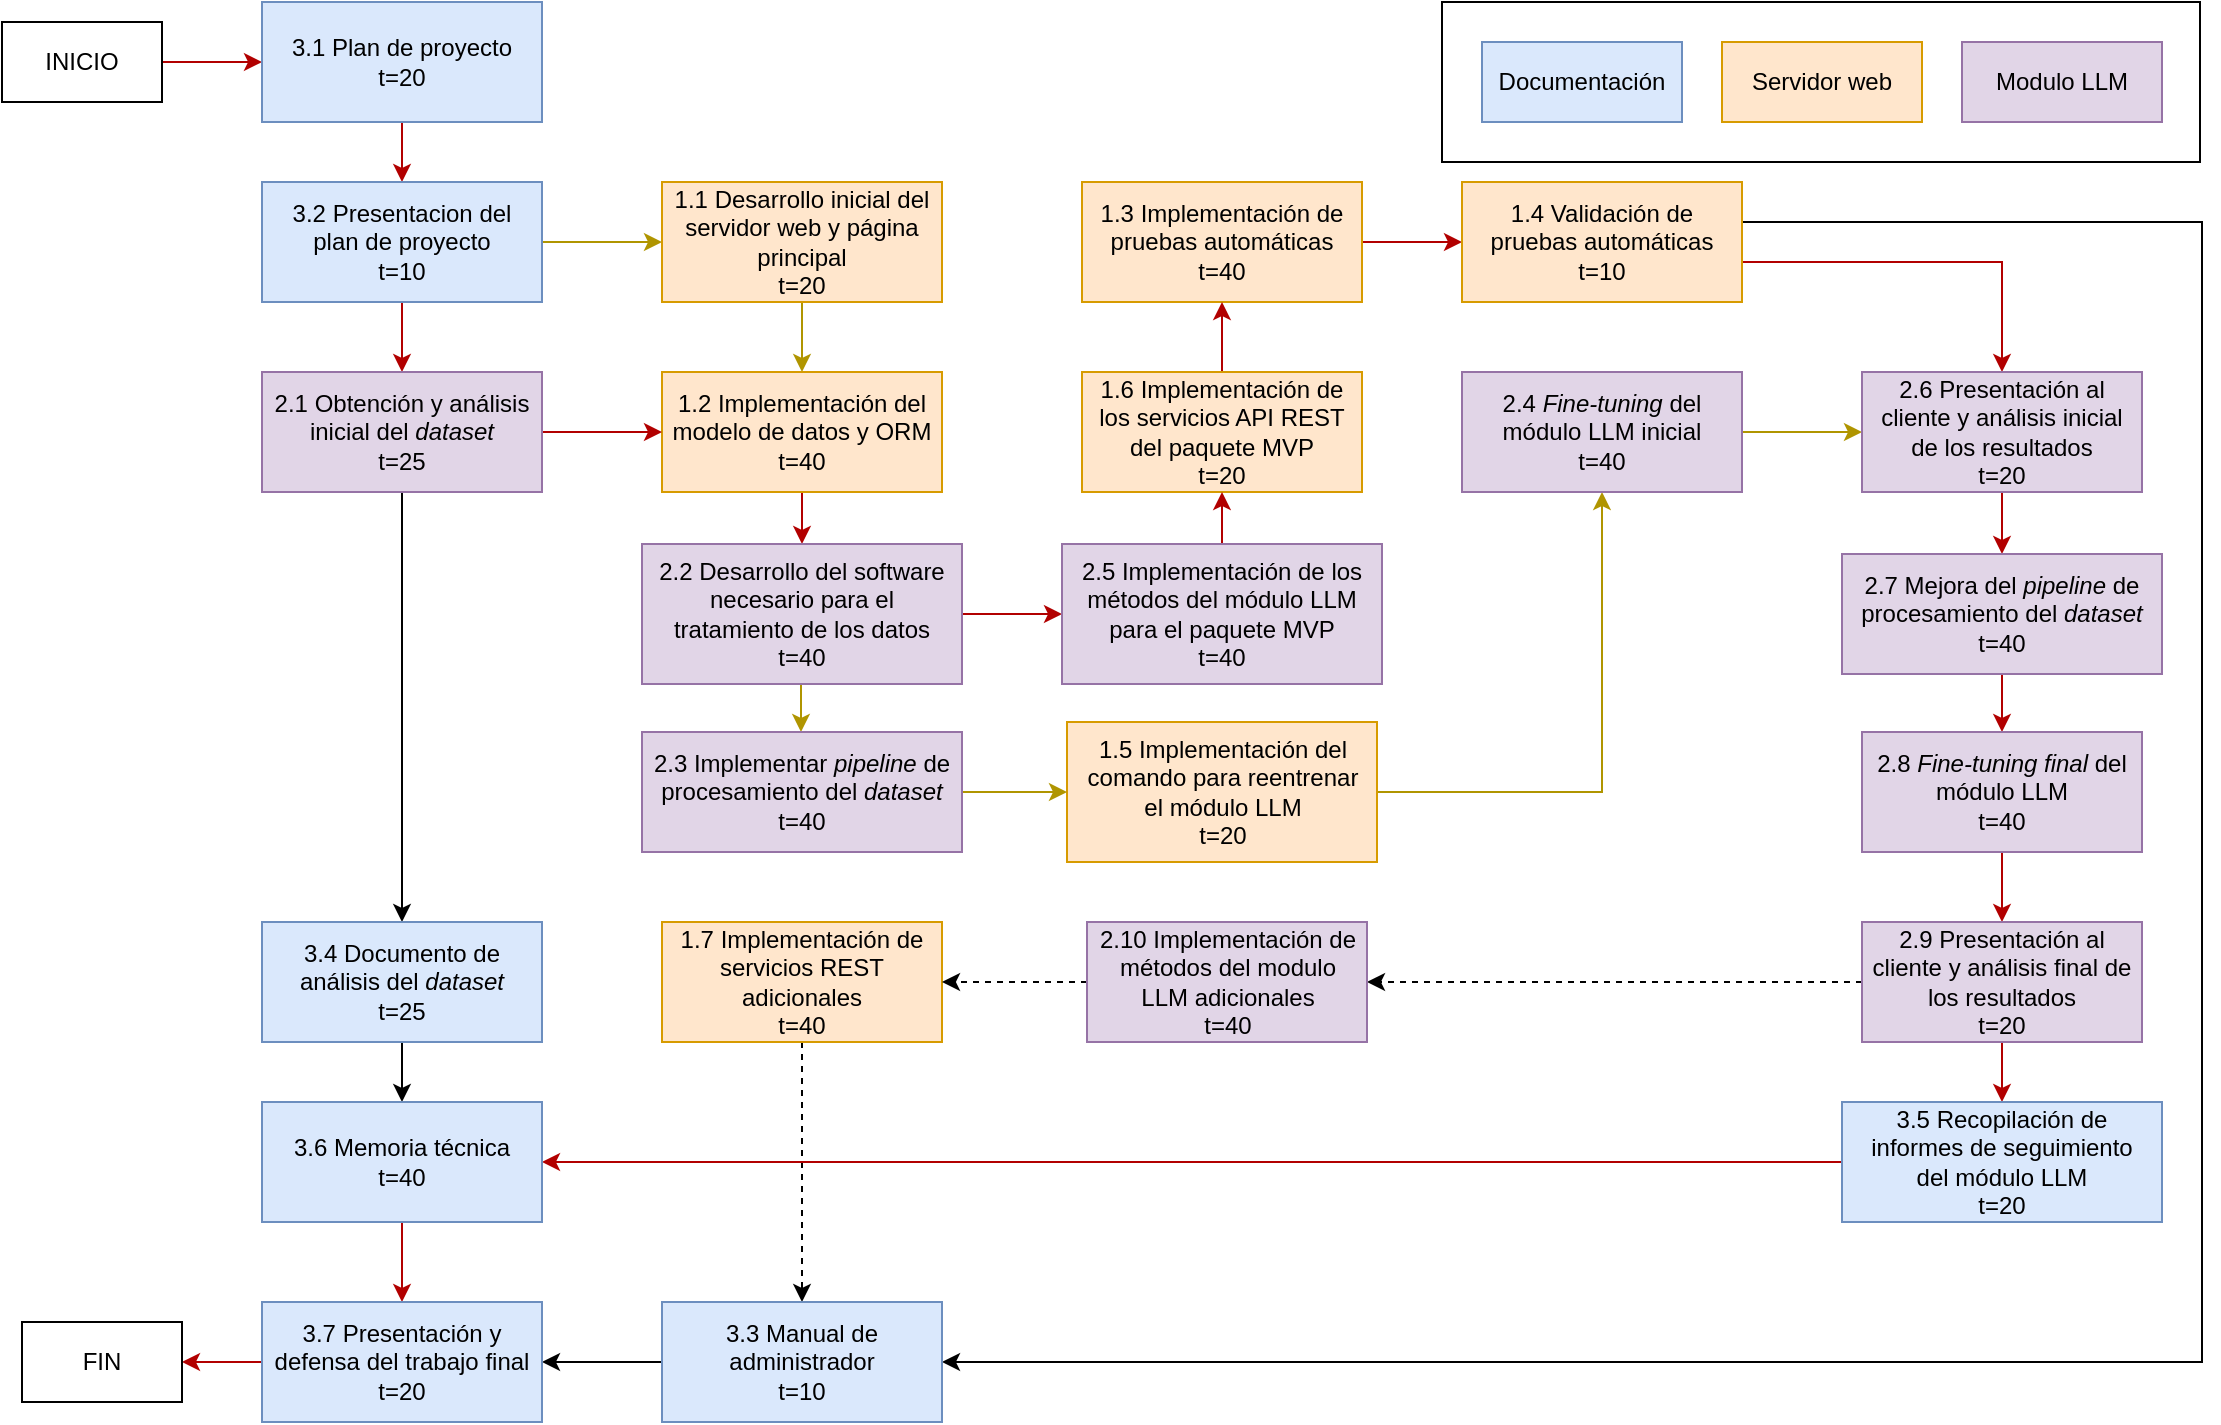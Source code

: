 <mxfile version="22.1.1" type="device">
  <diagram id="07fea595-8f29-1299-0266-81d95cde20df" name="Page-1">
    <mxGraphModel dx="1434" dy="758" grid="1" gridSize="10" guides="1" tooltips="1" connect="1" arrows="1" fold="1" page="1" pageScale="1" pageWidth="1169" pageHeight="827" background="#ffffff" math="0" shadow="0">
      <root>
        <mxCell id="0" />
        <mxCell id="1" parent="0" />
        <mxCell id="9_SkFMOBv_yLP_4SJoIF-220" value="" style="edgeStyle=orthogonalEdgeStyle;rounded=0;orthogonalLoop=1;jettySize=auto;html=1;fillColor=#e51400;strokeColor=#B20000;" parent="1" source="9_SkFMOBv_yLP_4SJoIF-218" target="9_SkFMOBv_yLP_4SJoIF-219" edge="1">
          <mxGeometry relative="1" as="geometry" />
        </mxCell>
        <mxCell id="9_SkFMOBv_yLP_4SJoIF-218" value="INICIO" style="whiteSpace=wrap;shadow=0;fontFamily=Helvetica;fontStyle=0;html=1;fontSize=12;spacing=6;verticalAlign=middle;" parent="1" vertex="1">
          <mxGeometry x="10" y="20" width="80" height="40" as="geometry" />
        </mxCell>
        <mxCell id="9_SkFMOBv_yLP_4SJoIF-222" value="" style="edgeStyle=orthogonalEdgeStyle;rounded=0;orthogonalLoop=1;jettySize=auto;html=1;fillColor=#e51400;strokeColor=#B20000;" parent="1" source="9_SkFMOBv_yLP_4SJoIF-219" target="9_SkFMOBv_yLP_4SJoIF-221" edge="1">
          <mxGeometry relative="1" as="geometry" />
        </mxCell>
        <mxCell id="9_SkFMOBv_yLP_4SJoIF-219" value="3.1 Plan de proyecto&lt;br&gt;t=20" style="whiteSpace=wrap;shadow=0;fontFamily=Helvetica;fontStyle=0;html=1;fontSize=12;spacing=6;verticalAlign=middle;fillColor=#dae8fc;strokeColor=#6c8ebf;" parent="1" vertex="1">
          <mxGeometry x="140" y="10" width="140" height="60" as="geometry" />
        </mxCell>
        <mxCell id="9_SkFMOBv_yLP_4SJoIF-268" value="" style="edgeStyle=orthogonalEdgeStyle;rounded=0;orthogonalLoop=1;jettySize=auto;html=1;fillColor=#e3c800;strokeColor=#B09500;" parent="1" source="9_SkFMOBv_yLP_4SJoIF-221" target="9_SkFMOBv_yLP_4SJoIF-223" edge="1">
          <mxGeometry relative="1" as="geometry" />
        </mxCell>
        <mxCell id="9_SkFMOBv_yLP_4SJoIF-269" value="" style="edgeStyle=orthogonalEdgeStyle;rounded=0;orthogonalLoop=1;jettySize=auto;html=1;fillColor=#e51400;strokeColor=#B20000;" parent="1" source="9_SkFMOBv_yLP_4SJoIF-221" target="9_SkFMOBv_yLP_4SJoIF-230" edge="1">
          <mxGeometry relative="1" as="geometry" />
        </mxCell>
        <mxCell id="9_SkFMOBv_yLP_4SJoIF-221" value="3.2 Presentacion del plan de proyecto&lt;br&gt;t=10" style="whiteSpace=wrap;shadow=0;fontFamily=Helvetica;fontStyle=0;html=1;fontSize=12;spacing=6;verticalAlign=middle;fillColor=#dae8fc;strokeColor=#6c8ebf;" parent="1" vertex="1">
          <mxGeometry x="140" y="100" width="140" height="60" as="geometry" />
        </mxCell>
        <mxCell id="9_SkFMOBv_yLP_4SJoIF-254" value="" style="edgeStyle=orthogonalEdgeStyle;rounded=0;orthogonalLoop=1;jettySize=auto;html=1;fillColor=#e3c800;strokeColor=#B09500;" parent="1" source="9_SkFMOBv_yLP_4SJoIF-223" target="9_SkFMOBv_yLP_4SJoIF-224" edge="1">
          <mxGeometry relative="1" as="geometry" />
        </mxCell>
        <mxCell id="9_SkFMOBv_yLP_4SJoIF-223" value="1.1 Desarrollo inicial del servidor web y página principal&lt;br&gt;t=20" style="whiteSpace=wrap;shadow=0;fontFamily=Helvetica;fontStyle=0;html=1;fontSize=12;spacing=6;verticalAlign=middle;fillColor=#ffe6cc;strokeColor=#d79b00;" parent="1" vertex="1">
          <mxGeometry x="340" y="100" width="140" height="60" as="geometry" />
        </mxCell>
        <mxCell id="9_SkFMOBv_yLP_4SJoIF-248" value="" style="edgeStyle=orthogonalEdgeStyle;rounded=0;orthogonalLoop=1;jettySize=auto;html=1;fillColor=#e51400;strokeColor=#B20000;" parent="1" source="9_SkFMOBv_yLP_4SJoIF-224" target="9_SkFMOBv_yLP_4SJoIF-231" edge="1">
          <mxGeometry relative="1" as="geometry">
            <mxPoint x="410" y="260" as="sourcePoint" />
            <mxPoint x="410" y="281" as="targetPoint" />
          </mxGeometry>
        </mxCell>
        <mxCell id="9_SkFMOBv_yLP_4SJoIF-253" value="" style="edgeStyle=orthogonalEdgeStyle;rounded=0;orthogonalLoop=1;jettySize=auto;html=1;entryX=0;entryY=0.5;entryDx=0;entryDy=0;fillColor=#e51400;strokeColor=#B20000;" parent="1" source="9_SkFMOBv_yLP_4SJoIF-231" target="9_SkFMOBv_yLP_4SJoIF-235" edge="1">
          <mxGeometry relative="1" as="geometry">
            <mxPoint x="490" y="316" as="sourcePoint" />
          </mxGeometry>
        </mxCell>
        <mxCell id="9_SkFMOBv_yLP_4SJoIF-224" value="1.2 Implementación del modelo de datos y ORM&lt;br&gt;t=40" style="whiteSpace=wrap;shadow=0;fontFamily=Helvetica;fontStyle=0;html=1;fontSize=12;spacing=6;verticalAlign=middle;fillColor=#ffe6cc;strokeColor=#d79b00;" parent="1" vertex="1">
          <mxGeometry x="340" y="195" width="140" height="60" as="geometry" />
        </mxCell>
        <mxCell id="9_SkFMOBv_yLP_4SJoIF-259" value="" style="edgeStyle=orthogonalEdgeStyle;rounded=0;orthogonalLoop=1;jettySize=auto;html=1;fillColor=#e51400;strokeColor=#B20000;" parent="1" source="9_SkFMOBv_yLP_4SJoIF-225" target="9_SkFMOBv_yLP_4SJoIF-226" edge="1">
          <mxGeometry relative="1" as="geometry" />
        </mxCell>
        <mxCell id="9_SkFMOBv_yLP_4SJoIF-225" value="1.3 Implementación de pruebas automáticas&lt;br&gt;t=40" style="whiteSpace=wrap;shadow=0;fontFamily=Helvetica;fontStyle=0;html=1;fontSize=12;spacing=6;verticalAlign=middle;fillColor=#ffe6cc;strokeColor=#d79b00;" parent="1" vertex="1">
          <mxGeometry x="550" y="100" width="140" height="60" as="geometry" />
        </mxCell>
        <mxCell id="9_SkFMOBv_yLP_4SJoIF-261" style="edgeStyle=orthogonalEdgeStyle;rounded=0;orthogonalLoop=1;jettySize=auto;html=1;exitX=1;exitY=0.5;exitDx=0;exitDy=0;fillColor=#e51400;strokeColor=#B20000;" parent="1" source="9_SkFMOBv_yLP_4SJoIF-226" target="9_SkFMOBv_yLP_4SJoIF-236" edge="1">
          <mxGeometry relative="1" as="geometry">
            <Array as="points">
              <mxPoint x="880" y="140" />
              <mxPoint x="1010" y="140" />
            </Array>
          </mxGeometry>
        </mxCell>
        <mxCell id="9_SkFMOBv_yLP_4SJoIF-293" style="edgeStyle=orthogonalEdgeStyle;rounded=0;orthogonalLoop=1;jettySize=auto;html=1;exitX=1;exitY=0.5;exitDx=0;exitDy=0;entryX=1;entryY=0.5;entryDx=0;entryDy=0;" parent="1" source="9_SkFMOBv_yLP_4SJoIF-226" target="9_SkFMOBv_yLP_4SJoIF-242" edge="1">
          <mxGeometry relative="1" as="geometry">
            <Array as="points">
              <mxPoint x="880" y="120" />
              <mxPoint x="1110" y="120" />
              <mxPoint x="1110" y="690" />
            </Array>
          </mxGeometry>
        </mxCell>
        <mxCell id="9_SkFMOBv_yLP_4SJoIF-226" value="1.4 Validación de pruebas automáticas&lt;br&gt;t=10" style="whiteSpace=wrap;shadow=0;fontFamily=Helvetica;fontStyle=0;html=1;fontSize=12;spacing=6;verticalAlign=middle;fillColor=#ffe6cc;strokeColor=#d79b00;" parent="1" vertex="1">
          <mxGeometry x="740" y="100" width="140" height="60" as="geometry" />
        </mxCell>
        <mxCell id="9_SkFMOBv_yLP_4SJoIF-265" value="" style="edgeStyle=orthogonalEdgeStyle;rounded=0;orthogonalLoop=1;jettySize=auto;html=1;fillColor=#e3c800;strokeColor=#B09500;" parent="1" source="9_SkFMOBv_yLP_4SJoIF-227" target="9_SkFMOBv_yLP_4SJoIF-233" edge="1">
          <mxGeometry relative="1" as="geometry" />
        </mxCell>
        <mxCell id="9_SkFMOBv_yLP_4SJoIF-227" value="1.5 Implementación del comando para reentrenar el módulo LLM&lt;br&gt;t=20" style="whiteSpace=wrap;shadow=0;fontFamily=Helvetica;fontStyle=0;html=1;fontSize=12;spacing=6;verticalAlign=middle;fillColor=#ffe6cc;strokeColor=#d79b00;" parent="1" vertex="1">
          <mxGeometry x="542.5" y="370" width="155" height="70" as="geometry" />
        </mxCell>
        <mxCell id="9_SkFMOBv_yLP_4SJoIF-258" value="" style="edgeStyle=orthogonalEdgeStyle;rounded=0;orthogonalLoop=1;jettySize=auto;html=1;fillColor=#e51400;strokeColor=#B20000;" parent="1" source="9_SkFMOBv_yLP_4SJoIF-228" target="9_SkFMOBv_yLP_4SJoIF-225" edge="1">
          <mxGeometry relative="1" as="geometry" />
        </mxCell>
        <mxCell id="9_SkFMOBv_yLP_4SJoIF-228" value="1.6 Implementación de los servicios API REST del paquete MVP&lt;br&gt;t=20" style="whiteSpace=wrap;shadow=0;fontFamily=Helvetica;fontStyle=0;html=1;fontSize=12;spacing=6;verticalAlign=middle;fillColor=#ffe6cc;strokeColor=#d79b00;" parent="1" vertex="1">
          <mxGeometry x="550" y="195" width="140" height="60" as="geometry" />
        </mxCell>
        <mxCell id="9_SkFMOBv_yLP_4SJoIF-292" style="edgeStyle=orthogonalEdgeStyle;rounded=0;orthogonalLoop=1;jettySize=auto;html=1;dashed=1;" parent="1" source="9_SkFMOBv_yLP_4SJoIF-229" target="9_SkFMOBv_yLP_4SJoIF-242" edge="1">
          <mxGeometry relative="1" as="geometry" />
        </mxCell>
        <mxCell id="9_SkFMOBv_yLP_4SJoIF-229" value="1.7 Implementación de servicios REST adicionales&lt;br&gt;t=40" style="whiteSpace=wrap;shadow=0;fontFamily=Helvetica;fontStyle=0;html=1;fontSize=12;spacing=6;verticalAlign=middle;fillColor=#ffe6cc;strokeColor=#d79b00;" parent="1" vertex="1">
          <mxGeometry x="340" y="470" width="140" height="60" as="geometry" />
        </mxCell>
        <mxCell id="9_SkFMOBv_yLP_4SJoIF-247" value="" style="edgeStyle=orthogonalEdgeStyle;rounded=0;orthogonalLoop=1;jettySize=auto;html=1;exitX=1;exitY=0.5;exitDx=0;exitDy=0;entryX=0;entryY=0.5;entryDx=0;entryDy=0;fillColor=#e51400;strokeColor=#B20000;" parent="1" source="9_SkFMOBv_yLP_4SJoIF-230" target="9_SkFMOBv_yLP_4SJoIF-224" edge="1">
          <mxGeometry relative="1" as="geometry" />
        </mxCell>
        <mxCell id="9_SkFMOBv_yLP_4SJoIF-285" style="edgeStyle=orthogonalEdgeStyle;rounded=0;orthogonalLoop=1;jettySize=auto;html=1;exitX=0.5;exitY=1;exitDx=0;exitDy=0;" parent="1" source="9_SkFMOBv_yLP_4SJoIF-230" target="9_SkFMOBv_yLP_4SJoIF-243" edge="1">
          <mxGeometry relative="1" as="geometry" />
        </mxCell>
        <mxCell id="9_SkFMOBv_yLP_4SJoIF-230" value="2.1 Obtención y análisis inicial del &lt;i&gt;dataset&lt;/i&gt;&lt;br&gt;t=25" style="whiteSpace=wrap;shadow=0;fontFamily=Helvetica;fontStyle=0;html=1;fontSize=12;spacing=6;verticalAlign=middle;fillColor=#e1d5e7;strokeColor=#9673a6;" parent="1" vertex="1">
          <mxGeometry x="140" y="195" width="140" height="60" as="geometry" />
        </mxCell>
        <mxCell id="9_SkFMOBv_yLP_4SJoIF-251" value="" style="edgeStyle=orthogonalEdgeStyle;rounded=0;orthogonalLoop=1;jettySize=auto;html=1;exitX=0.5;exitY=1;exitDx=0;exitDy=0;entryX=0.5;entryY=0;entryDx=0;entryDy=0;fillColor=#e3c800;strokeColor=#B09500;" parent="1" edge="1">
          <mxGeometry relative="1" as="geometry">
            <mxPoint x="409.5" y="351" as="sourcePoint" />
            <mxPoint x="409.5" y="375" as="targetPoint" />
          </mxGeometry>
        </mxCell>
        <mxCell id="9_SkFMOBv_yLP_4SJoIF-231" value="2.2 Desarrollo del software necesario para el tratamiento de los datos&lt;br&gt;t=40" style="whiteSpace=wrap;shadow=0;fontFamily=Helvetica;fontStyle=0;html=1;fontSize=12;spacing=6;verticalAlign=middle;fillColor=#e1d5e7;strokeColor=#9673a6;" parent="1" vertex="1">
          <mxGeometry x="330" y="281" width="160" height="70" as="geometry" />
        </mxCell>
        <mxCell id="9_SkFMOBv_yLP_4SJoIF-264" value="" style="edgeStyle=orthogonalEdgeStyle;rounded=0;orthogonalLoop=1;jettySize=auto;html=1;fillColor=#e3c800;strokeColor=#B09500;" parent="1" source="9_SkFMOBv_yLP_4SJoIF-232" target="9_SkFMOBv_yLP_4SJoIF-227" edge="1">
          <mxGeometry relative="1" as="geometry">
            <mxPoint x="490" y="405" as="sourcePoint" />
          </mxGeometry>
        </mxCell>
        <mxCell id="9_SkFMOBv_yLP_4SJoIF-232" value="2.3 Implementar &lt;i&gt;pipeline&lt;/i&gt; de procesamiento del&amp;nbsp;&lt;i&gt;dataset&lt;/i&gt;&lt;br&gt;t=40" style="whiteSpace=wrap;shadow=0;fontFamily=Helvetica;fontStyle=0;html=1;fontSize=12;spacing=6;verticalAlign=middle;fillColor=#e1d5e7;strokeColor=#9673a6;" parent="1" vertex="1">
          <mxGeometry x="330" y="375" width="160" height="60" as="geometry" />
        </mxCell>
        <mxCell id="9_SkFMOBv_yLP_4SJoIF-266" value="" style="edgeStyle=orthogonalEdgeStyle;rounded=0;orthogonalLoop=1;jettySize=auto;html=1;fillColor=#e3c800;strokeColor=#B09500;" parent="1" source="9_SkFMOBv_yLP_4SJoIF-233" target="9_SkFMOBv_yLP_4SJoIF-236" edge="1">
          <mxGeometry relative="1" as="geometry" />
        </mxCell>
        <mxCell id="9_SkFMOBv_yLP_4SJoIF-233" value="2.4 &lt;i&gt;Fine-tuning&amp;nbsp;&lt;/i&gt;del módulo LLM inicial&lt;br&gt;t=40" style="whiteSpace=wrap;shadow=0;fontFamily=Helvetica;fontStyle=0;html=1;fontSize=12;spacing=6;verticalAlign=middle;fillColor=#e1d5e7;strokeColor=#9673a6;" parent="1" vertex="1">
          <mxGeometry x="740" y="195" width="140" height="60" as="geometry" />
        </mxCell>
        <mxCell id="9_SkFMOBv_yLP_4SJoIF-234" style="edgeStyle=orthogonalEdgeStyle;rounded=0;orthogonalLoop=1;jettySize=auto;html=1;exitX=0.5;exitY=1;exitDx=0;exitDy=0;" parent="1" edge="1">
          <mxGeometry relative="1" as="geometry">
            <mxPoint x="440" y="435" as="sourcePoint" />
            <mxPoint x="440" y="435" as="targetPoint" />
          </mxGeometry>
        </mxCell>
        <mxCell id="9_SkFMOBv_yLP_4SJoIF-257" value="" style="edgeStyle=orthogonalEdgeStyle;rounded=0;orthogonalLoop=1;jettySize=auto;html=1;fillColor=#e51400;strokeColor=#B20000;" parent="1" source="9_SkFMOBv_yLP_4SJoIF-235" target="9_SkFMOBv_yLP_4SJoIF-228" edge="1">
          <mxGeometry relative="1" as="geometry" />
        </mxCell>
        <mxCell id="9_SkFMOBv_yLP_4SJoIF-235" value="2.5 Implementación de los métodos del módulo LLM para el paquete MVP&lt;br&gt;t=40" style="whiteSpace=wrap;shadow=0;fontFamily=Helvetica;fontStyle=0;html=1;fontSize=12;spacing=6;verticalAlign=middle;fillColor=#e1d5e7;strokeColor=#9673a6;" parent="1" vertex="1">
          <mxGeometry x="540" y="281" width="160" height="70" as="geometry" />
        </mxCell>
        <mxCell id="9_SkFMOBv_yLP_4SJoIF-286" value="" style="edgeStyle=orthogonalEdgeStyle;rounded=0;orthogonalLoop=1;jettySize=auto;html=1;fillColor=#e51400;strokeColor=#B20000;" parent="1" source="9_SkFMOBv_yLP_4SJoIF-236" target="9_SkFMOBv_yLP_4SJoIF-238" edge="1">
          <mxGeometry relative="1" as="geometry" />
        </mxCell>
        <mxCell id="9_SkFMOBv_yLP_4SJoIF-236" value="2.6 Presentación al cliente y análisis inicial de los resultados&lt;br&gt;t=20" style="whiteSpace=wrap;shadow=0;fontFamily=Helvetica;fontStyle=0;html=1;fontSize=12;spacing=6;verticalAlign=middle;fillColor=#e1d5e7;strokeColor=#9673a6;" parent="1" vertex="1">
          <mxGeometry x="940" y="195" width="140" height="60" as="geometry" />
        </mxCell>
        <mxCell id="9_SkFMOBv_yLP_4SJoIF-287" value="" style="edgeStyle=orthogonalEdgeStyle;rounded=0;orthogonalLoop=1;jettySize=auto;html=1;fillColor=#e51400;strokeColor=#B20000;" parent="1" source="9_SkFMOBv_yLP_4SJoIF-238" target="9_SkFMOBv_yLP_4SJoIF-239" edge="1">
          <mxGeometry relative="1" as="geometry" />
        </mxCell>
        <mxCell id="9_SkFMOBv_yLP_4SJoIF-238" value="2.7 Mejora del&amp;nbsp;&lt;i&gt;pipeline&lt;/i&gt; de procesamiento del&amp;nbsp;&lt;i&gt;dataset&lt;/i&gt;&lt;br&gt;t=40" style="whiteSpace=wrap;shadow=0;fontFamily=Helvetica;fontStyle=0;html=1;fontSize=12;spacing=6;verticalAlign=middle;fillColor=#e1d5e7;strokeColor=#9673a6;" parent="1" vertex="1">
          <mxGeometry x="930" y="286" width="160" height="60" as="geometry" />
        </mxCell>
        <mxCell id="9_SkFMOBv_yLP_4SJoIF-288" value="" style="edgeStyle=orthogonalEdgeStyle;rounded=0;orthogonalLoop=1;jettySize=auto;html=1;fillColor=#e51400;strokeColor=#B20000;" parent="1" source="9_SkFMOBv_yLP_4SJoIF-239" target="9_SkFMOBv_yLP_4SJoIF-240" edge="1">
          <mxGeometry relative="1" as="geometry" />
        </mxCell>
        <mxCell id="9_SkFMOBv_yLP_4SJoIF-239" value="2.8&amp;nbsp;&lt;i&gt;Fine-tuning final&amp;nbsp;&lt;/i&gt;del módulo LLM&lt;br&gt;t=40" style="whiteSpace=wrap;shadow=0;fontFamily=Helvetica;fontStyle=0;html=1;fontSize=12;spacing=6;verticalAlign=middle;fillColor=#e1d5e7;strokeColor=#9673a6;" parent="1" vertex="1">
          <mxGeometry x="940" y="375" width="140" height="60" as="geometry" />
        </mxCell>
        <mxCell id="9_SkFMOBv_yLP_4SJoIF-289" value="" style="edgeStyle=orthogonalEdgeStyle;rounded=0;orthogonalLoop=1;jettySize=auto;html=1;fillColor=#e51400;strokeColor=#B20000;" parent="1" source="9_SkFMOBv_yLP_4SJoIF-240" target="9_SkFMOBv_yLP_4SJoIF-244" edge="1">
          <mxGeometry relative="1" as="geometry" />
        </mxCell>
        <mxCell id="9_SkFMOBv_yLP_4SJoIF-290" style="edgeStyle=orthogonalEdgeStyle;rounded=0;orthogonalLoop=1;jettySize=auto;html=1;dashed=1;" parent="1" source="9_SkFMOBv_yLP_4SJoIF-240" target="9_SkFMOBv_yLP_4SJoIF-241" edge="1">
          <mxGeometry relative="1" as="geometry" />
        </mxCell>
        <mxCell id="9_SkFMOBv_yLP_4SJoIF-240" value="2.9 Presentación al cliente y análisis final de los resultados&lt;br&gt;t=20" style="whiteSpace=wrap;shadow=0;fontFamily=Helvetica;fontStyle=0;html=1;fontSize=12;spacing=6;verticalAlign=middle;fillColor=#e1d5e7;strokeColor=#9673a6;" parent="1" vertex="1">
          <mxGeometry x="940" y="470" width="140" height="60" as="geometry" />
        </mxCell>
        <mxCell id="9_SkFMOBv_yLP_4SJoIF-291" style="edgeStyle=orthogonalEdgeStyle;rounded=0;orthogonalLoop=1;jettySize=auto;html=1;dashed=1;" parent="1" source="9_SkFMOBv_yLP_4SJoIF-241" target="9_SkFMOBv_yLP_4SJoIF-229" edge="1">
          <mxGeometry relative="1" as="geometry" />
        </mxCell>
        <mxCell id="9_SkFMOBv_yLP_4SJoIF-241" value="2.10 Implementación de métodos del modulo LLM adicionales&lt;br&gt;t=40" style="whiteSpace=wrap;shadow=0;fontFamily=Helvetica;fontStyle=0;html=1;fontSize=12;spacing=6;verticalAlign=middle;fillColor=#e1d5e7;strokeColor=#9673a6;" parent="1" vertex="1">
          <mxGeometry x="552.5" y="470" width="140" height="60" as="geometry" />
        </mxCell>
        <mxCell id="9_SkFMOBv_yLP_4SJoIF-283" value="" style="edgeStyle=orthogonalEdgeStyle;rounded=0;orthogonalLoop=1;jettySize=auto;html=1;" parent="1" source="9_SkFMOBv_yLP_4SJoIF-242" target="9_SkFMOBv_yLP_4SJoIF-246" edge="1">
          <mxGeometry relative="1" as="geometry" />
        </mxCell>
        <mxCell id="9_SkFMOBv_yLP_4SJoIF-242" value="3.3 Manual de administrador&lt;br&gt;t=10" style="whiteSpace=wrap;shadow=0;fontFamily=Helvetica;fontStyle=0;html=1;fontSize=12;spacing=6;verticalAlign=middle;fillColor=#dae8fc;strokeColor=#6c8ebf;" parent="1" vertex="1">
          <mxGeometry x="340" y="660" width="140" height="60" as="geometry" />
        </mxCell>
        <mxCell id="9_SkFMOBv_yLP_4SJoIF-281" value="" style="edgeStyle=orthogonalEdgeStyle;rounded=0;orthogonalLoop=1;jettySize=auto;html=1;" parent="1" source="9_SkFMOBv_yLP_4SJoIF-243" target="9_SkFMOBv_yLP_4SJoIF-245" edge="1">
          <mxGeometry relative="1" as="geometry" />
        </mxCell>
        <mxCell id="9_SkFMOBv_yLP_4SJoIF-243" value="3.4 Documento de análisis del &lt;i&gt;dataset&lt;/i&gt;&lt;br&gt;t=25" style="whiteSpace=wrap;shadow=0;fontFamily=Helvetica;fontStyle=0;html=1;fontSize=12;spacing=6;verticalAlign=middle;fillColor=#dae8fc;strokeColor=#6c8ebf;" parent="1" vertex="1">
          <mxGeometry x="140" y="470" width="140" height="60" as="geometry" />
        </mxCell>
        <mxCell id="9_SkFMOBv_yLP_4SJoIF-284" value="" style="edgeStyle=orthogonalEdgeStyle;rounded=0;orthogonalLoop=1;jettySize=auto;html=1;fillColor=#e51400;strokeColor=#B20000;" parent="1" source="9_SkFMOBv_yLP_4SJoIF-244" target="9_SkFMOBv_yLP_4SJoIF-245" edge="1">
          <mxGeometry relative="1" as="geometry">
            <Array as="points">
              <mxPoint x="610" y="590" />
              <mxPoint x="610" y="590" />
            </Array>
          </mxGeometry>
        </mxCell>
        <mxCell id="9_SkFMOBv_yLP_4SJoIF-244" value="3.5 Recopilación de informes de seguimiento del módulo LLM&lt;br&gt;t=20" style="whiteSpace=wrap;shadow=0;fontFamily=Helvetica;fontStyle=0;html=1;fontSize=12;spacing=6;verticalAlign=middle;fillColor=#dae8fc;strokeColor=#6c8ebf;" parent="1" vertex="1">
          <mxGeometry x="930" y="560" width="160" height="60" as="geometry" />
        </mxCell>
        <mxCell id="9_SkFMOBv_yLP_4SJoIF-282" value="" style="edgeStyle=orthogonalEdgeStyle;rounded=0;orthogonalLoop=1;jettySize=auto;html=1;fillColor=#e51400;strokeColor=#B20000;" parent="1" source="9_SkFMOBv_yLP_4SJoIF-245" target="9_SkFMOBv_yLP_4SJoIF-246" edge="1">
          <mxGeometry relative="1" as="geometry" />
        </mxCell>
        <mxCell id="9_SkFMOBv_yLP_4SJoIF-245" value="3.6 Memoria técnica&lt;br&gt;t=40" style="whiteSpace=wrap;shadow=0;fontFamily=Helvetica;fontStyle=0;html=1;fontSize=12;spacing=6;verticalAlign=middle;fillColor=#dae8fc;strokeColor=#6c8ebf;" parent="1" vertex="1">
          <mxGeometry x="140" y="560" width="140" height="60" as="geometry" />
        </mxCell>
        <mxCell id="9_SkFMOBv_yLP_4SJoIF-271" value="" style="edgeStyle=orthogonalEdgeStyle;rounded=0;orthogonalLoop=1;jettySize=auto;html=1;fillColor=#e51400;strokeColor=#B20000;" parent="1" source="9_SkFMOBv_yLP_4SJoIF-246" target="9_SkFMOBv_yLP_4SJoIF-267" edge="1">
          <mxGeometry relative="1" as="geometry" />
        </mxCell>
        <mxCell id="9_SkFMOBv_yLP_4SJoIF-246" value="3.7 Presentación y defensa del trabajo final&lt;br&gt;t=20" style="whiteSpace=wrap;shadow=0;fontFamily=Helvetica;fontStyle=0;html=1;fontSize=12;spacing=6;verticalAlign=middle;fillColor=#dae8fc;strokeColor=#6c8ebf;" parent="1" vertex="1">
          <mxGeometry x="140" y="660" width="140" height="60" as="geometry" />
        </mxCell>
        <mxCell id="9_SkFMOBv_yLP_4SJoIF-267" value="FIN" style="whiteSpace=wrap;shadow=0;fontFamily=Helvetica;fontStyle=0;html=1;fontSize=12;spacing=6;verticalAlign=middle;" parent="1" vertex="1">
          <mxGeometry x="20" y="670" width="80" height="40" as="geometry" />
        </mxCell>
        <mxCell id="9_SkFMOBv_yLP_4SJoIF-294" value="Documentación" style="whiteSpace=wrap;shadow=0;fontFamily=Helvetica;fontStyle=0;html=1;fontSize=12;spacing=6;verticalAlign=middle;fillColor=#dae8fc;strokeColor=#6c8ebf;" parent="1" vertex="1">
          <mxGeometry x="750" y="30" width="100" height="40" as="geometry" />
        </mxCell>
        <mxCell id="9_SkFMOBv_yLP_4SJoIF-299" value="Servidor web" style="whiteSpace=wrap;shadow=0;fontFamily=Helvetica;fontStyle=0;html=1;fontSize=12;spacing=6;verticalAlign=middle;fillColor=#ffe6cc;strokeColor=#d79b00;" parent="1" vertex="1">
          <mxGeometry x="870" y="30" width="100" height="40" as="geometry" />
        </mxCell>
        <mxCell id="9_SkFMOBv_yLP_4SJoIF-300" value="Modulo LLM" style="whiteSpace=wrap;shadow=0;fontFamily=Helvetica;fontStyle=0;html=1;fontSize=12;spacing=6;verticalAlign=middle;fillColor=#e1d5e7;strokeColor=#9673a6;" parent="1" vertex="1">
          <mxGeometry x="990" y="30" width="100" height="40" as="geometry" />
        </mxCell>
        <mxCell id="9_SkFMOBv_yLP_4SJoIF-301" value="" style="rounded=0;whiteSpace=wrap;html=1;fillColor=none;" parent="1" vertex="1">
          <mxGeometry x="730" y="10" width="379" height="80" as="geometry" />
        </mxCell>
      </root>
    </mxGraphModel>
  </diagram>
</mxfile>
